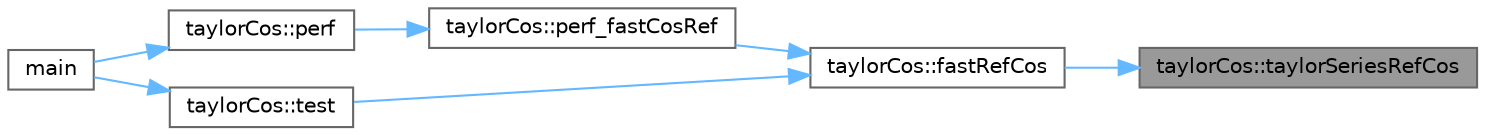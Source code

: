 digraph "taylorCos::taylorSeriesRefCos"
{
 // LATEX_PDF_SIZE
  bgcolor="transparent";
  edge [fontname=Helvetica,fontsize=10,labelfontname=Helvetica,labelfontsize=10];
  node [fontname=Helvetica,fontsize=10,shape=box,height=0.2,width=0.4];
  rankdir="RL";
  Node1 [id="Node000001",label="taylorCos::taylorSeriesRefCos",height=0.2,width=0.4,color="gray40", fillcolor="grey60", style="filled", fontcolor="black",tooltip=" "];
  Node1 -> Node2 [id="edge13_Node000001_Node000002",dir="back",color="steelblue1",style="solid",tooltip=" "];
  Node2 [id="Node000002",label="taylorCos::fastRefCos",height=0.2,width=0.4,color="grey40", fillcolor="white", style="filled",URL="$namespacetaylor_cos.html#aeead27278219034cc8968181784d8da8",tooltip=" "];
  Node2 -> Node3 [id="edge14_Node000002_Node000003",dir="back",color="steelblue1",style="solid",tooltip=" "];
  Node3 [id="Node000003",label="taylorCos::perf_fastCosRef",height=0.2,width=0.4,color="grey40", fillcolor="white", style="filled",URL="$namespacetaylor_cos.html#adfc0b43ede1438eaf27b4395a035634a",tooltip=" "];
  Node3 -> Node4 [id="edge15_Node000003_Node000004",dir="back",color="steelblue1",style="solid",tooltip=" "];
  Node4 [id="Node000004",label="taylorCos::perf",height=0.2,width=0.4,color="grey40", fillcolor="white", style="filled",URL="$namespacetaylor_cos.html#aa719b0f9bc9631823140e178c4eeb82b",tooltip=" "];
  Node4 -> Node5 [id="edge16_Node000004_Node000005",dir="back",color="steelblue1",style="solid",tooltip=" "];
  Node5 [id="Node000005",label="main",height=0.2,width=0.4,color="grey40", fillcolor="white", style="filled",URL="$_classes_2lib_2glm_2test_2gtx_2gtx__fast__trigonometry_8cpp.html#ae66f6b31b5ad750f1fe042a706a4e3d4",tooltip=" "];
  Node2 -> Node6 [id="edge17_Node000002_Node000006",dir="back",color="steelblue1",style="solid",tooltip=" "];
  Node6 [id="Node000006",label="taylorCos::test",height=0.2,width=0.4,color="grey40", fillcolor="white", style="filled",URL="$namespacetaylor_cos.html#a032a4864bc3c991d4ee0694d640976dd",tooltip=" "];
  Node6 -> Node5 [id="edge18_Node000006_Node000005",dir="back",color="steelblue1",style="solid",tooltip=" "];
}
